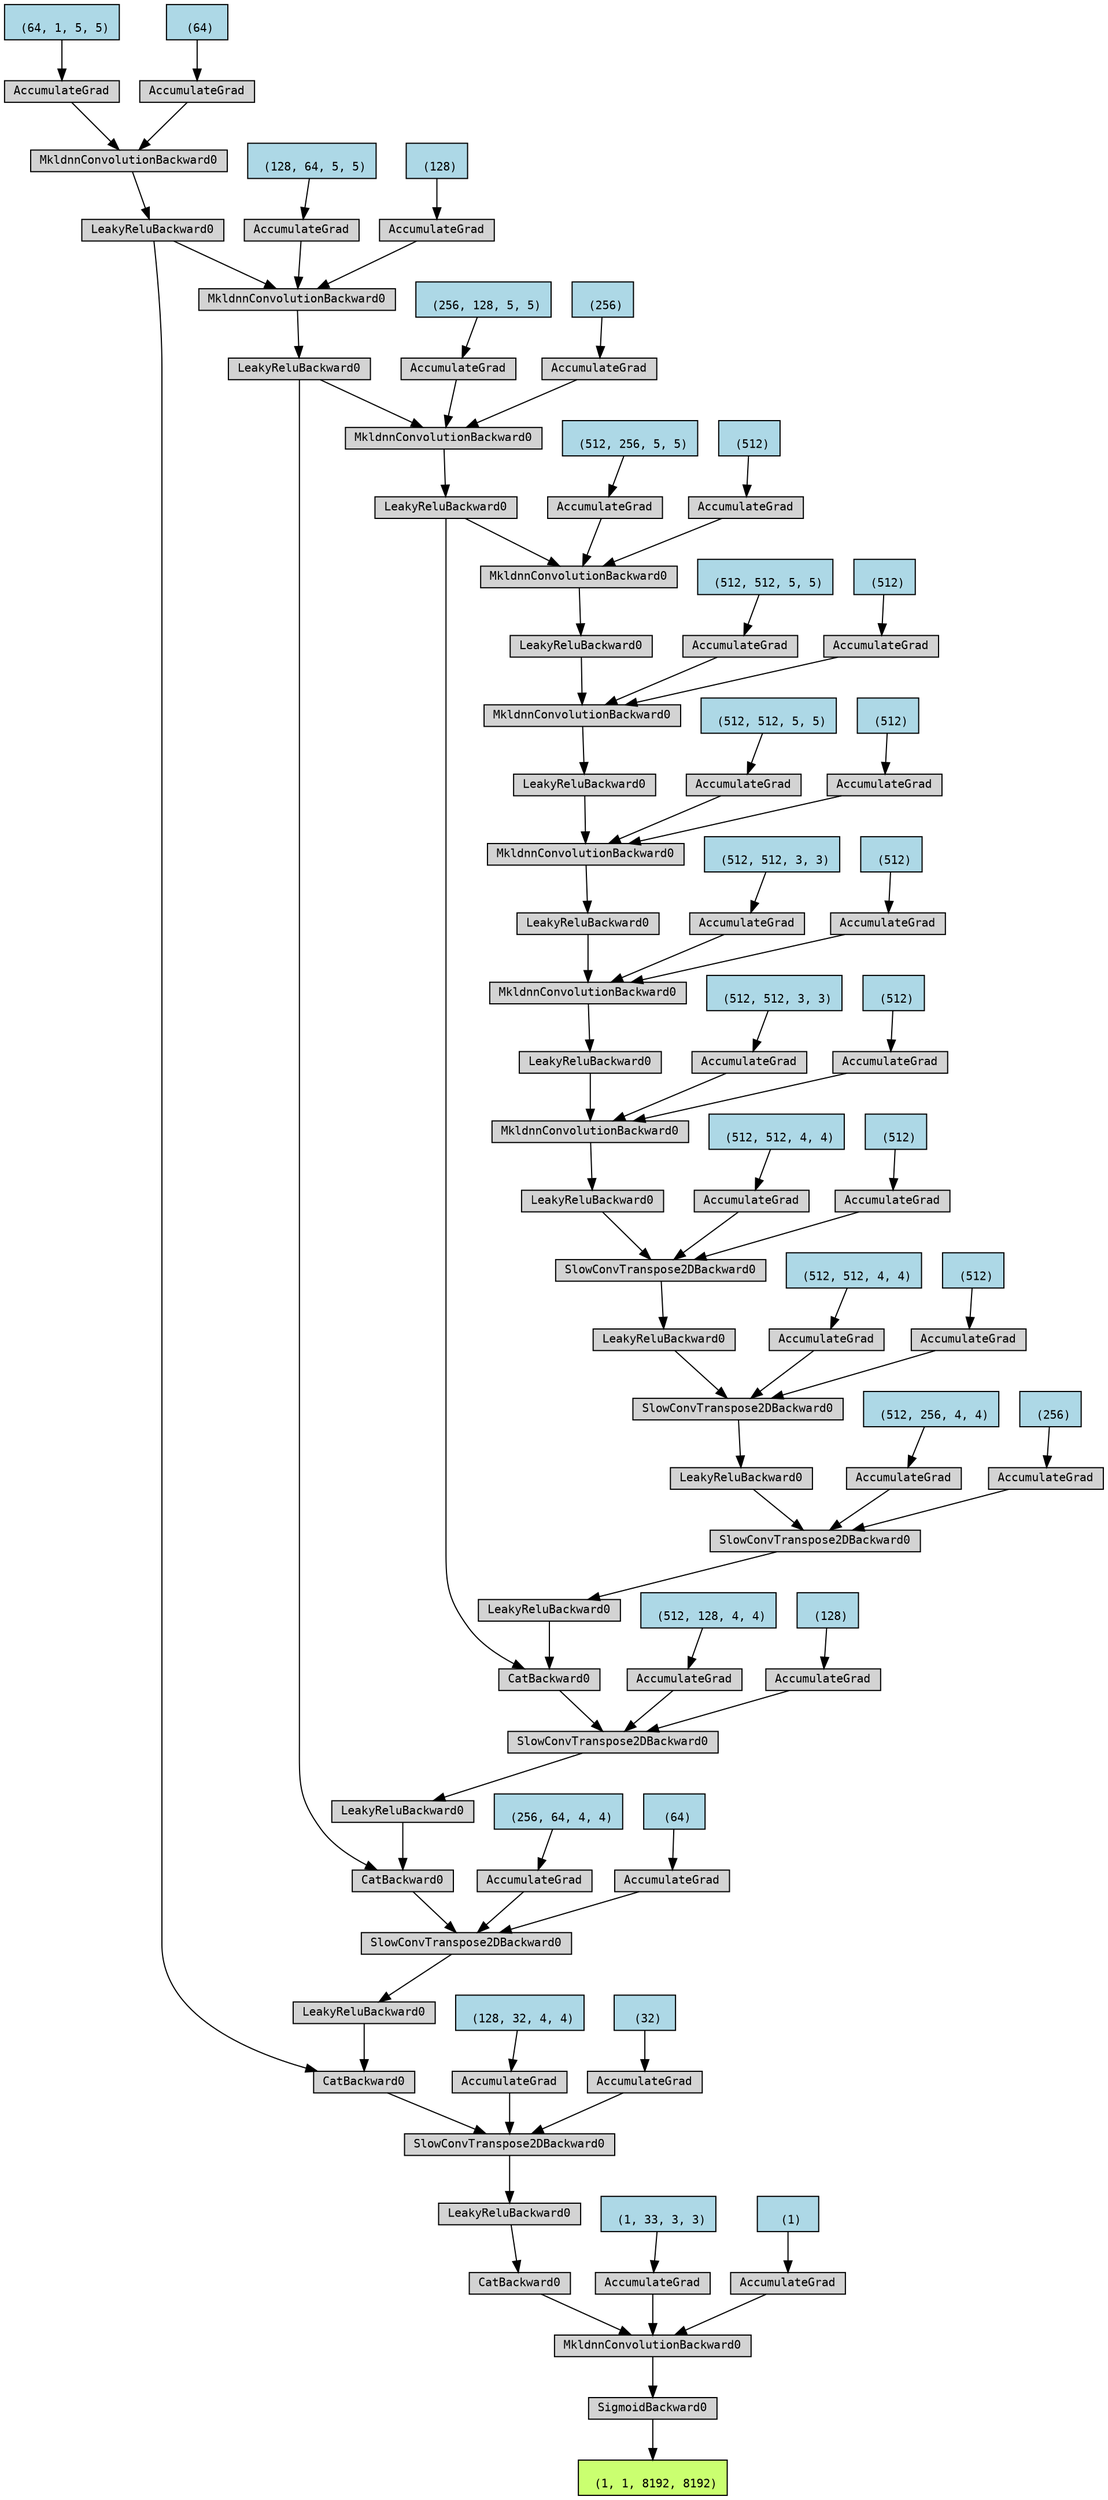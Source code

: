digraph {
	graph [size="28.799999999999997,28.799999999999997"]
	node [align=left fontname=monospace fontsize=10 height=0.2 ranksep=0.1 shape=box style=filled]
	140392523666992 [label="
 (1, 1, 8192, 8192)" fillcolor=darkolivegreen1]
	140392524003888 [label=SigmoidBackward0]
	140392524003984 -> 140392524003888
	140392524003984 [label=MkldnnConvolutionBackward0]
	140392524003792 -> 140392524003984
	140392524003792 [label=CatBackward0]
	140392524004128 -> 140392524003792
	140392524004128 [label=LeakyReluBackward0]
	140392524004224 -> 140392524004128
	140392524004224 [label=SlowConvTranspose2DBackward0]
	140392524004320 -> 140392524004224
	140392524004320 [label=CatBackward0]
	140392524004512 -> 140392524004320
	140392524004512 [label=LeakyReluBackward0]
	140392524004656 -> 140392524004512
	140392524004656 [label=SlowConvTranspose2DBackward0]
	140392524004752 -> 140392524004656
	140392524004752 [label=CatBackward0]
	140392524004944 -> 140392524004752
	140392524004944 [label=LeakyReluBackward0]
	140392524005088 -> 140392524004944
	140392524005088 [label=SlowConvTranspose2DBackward0]
	140392524005184 -> 140392524005088
	140392524005184 [label=CatBackward0]
	140392524005328 -> 140392524005184
	140392524005328 [label=LeakyReluBackward0]
	140392523686096 -> 140392524005328
	140392523686096 [label=SlowConvTranspose2DBackward0]
	140392523686192 -> 140392523686096
	140392523686192 [label=LeakyReluBackward0]
	140392523686384 -> 140392523686192
	140392523686384 [label=SlowConvTranspose2DBackward0]
	140392523686480 -> 140392523686384
	140392523686480 [label=LeakyReluBackward0]
	140392523686672 -> 140392523686480
	140392523686672 [label=SlowConvTranspose2DBackward0]
	140392523686768 -> 140392523686672
	140392523686768 [label=LeakyReluBackward0]
	140392523686960 -> 140392523686768
	140392523686960 [label=MkldnnConvolutionBackward0]
	140392523687056 -> 140392523686960
	140392523687056 [label=LeakyReluBackward0]
	140392523687248 -> 140392523687056
	140392523687248 [label=MkldnnConvolutionBackward0]
	140392523687344 -> 140392523687248
	140392523687344 [label=LeakyReluBackward0]
	140392523687536 -> 140392523687344
	140392523687536 [label=MkldnnConvolutionBackward0]
	140392523687632 -> 140392523687536
	140392523687632 [label=LeakyReluBackward0]
	140392523687824 -> 140392523687632
	140392523687824 [label=MkldnnConvolutionBackward0]
	140392523687920 -> 140392523687824
	140392523687920 [label=LeakyReluBackward0]
	140392523688112 -> 140392523687920
	140392523688112 [label=MkldnnConvolutionBackward0]
	140392524005280 -> 140392523688112
	140392524005280 [label=LeakyReluBackward0]
	140392523688352 -> 140392524005280
	140392523688352 [label=MkldnnConvolutionBackward0]
	140392524004896 -> 140392523688352
	140392524004896 [label=LeakyReluBackward0]
	140392523688592 -> 140392524004896
	140392523688592 [label=MkldnnConvolutionBackward0]
	140392524004464 -> 140392523688592
	140392524004464 [label=LeakyReluBackward0]
	140392523688832 -> 140392524004464
	140392523688832 [label=MkldnnConvolutionBackward0]
	140392523688928 -> 140392523688832
	140392523533824 [label="
 (64, 1, 5, 5)" fillcolor=lightblue]
	140392523533824 -> 140392523688928
	140392523688928 [label=AccumulateGrad]
	140392523688880 -> 140392523688832
	140392523533904 [label="
 (64)" fillcolor=lightblue]
	140392523533904 -> 140392523688880
	140392523688880 [label=AccumulateGrad]
	140392523688688 -> 140392523688592
	140392523534064 [label="
 (128, 64, 5, 5)" fillcolor=lightblue]
	140392523534064 -> 140392523688688
	140392523688688 [label=AccumulateGrad]
	140392523688640 -> 140392523688592
	140392523534144 [label="
 (128)" fillcolor=lightblue]
	140392523534144 -> 140392523688640
	140392523688640 [label=AccumulateGrad]
	140392523688448 -> 140392523688352
	140392523554880 [label="
 (256, 128, 5, 5)" fillcolor=lightblue]
	140392523554880 -> 140392523688448
	140392523688448 [label=AccumulateGrad]
	140392523688400 -> 140392523688352
	140392523554960 [label="
 (256)" fillcolor=lightblue]
	140392523554960 -> 140392523688400
	140392523688400 [label=AccumulateGrad]
	140392523688208 -> 140392523688112
	140392523555120 [label="
 (512, 256, 5, 5)" fillcolor=lightblue]
	140392523555120 -> 140392523688208
	140392523688208 [label=AccumulateGrad]
	140392523688160 -> 140392523688112
	140392523555200 [label="
 (512)" fillcolor=lightblue]
	140392523555200 -> 140392523688160
	140392523688160 [label=AccumulateGrad]
	140392523687872 -> 140392523687824
	140392523555360 [label="
 (512, 512, 5, 5)" fillcolor=lightblue]
	140392523555360 -> 140392523687872
	140392523687872 [label=AccumulateGrad]
	140392523687728 -> 140392523687824
	140392523555440 [label="
 (512)" fillcolor=lightblue]
	140392523555440 -> 140392523687728
	140392523687728 [label=AccumulateGrad]
	140392523687584 -> 140392523687536
	140392523555600 [label="
 (512, 512, 5, 5)" fillcolor=lightblue]
	140392523555600 -> 140392523687584
	140392523687584 [label=AccumulateGrad]
	140392523687440 -> 140392523687536
	140392523555680 [label="
 (512)" fillcolor=lightblue]
	140392523555680 -> 140392523687440
	140392523687440 [label=AccumulateGrad]
	140392523687296 -> 140392523687248
	140392523555760 [label="
 (512, 512, 3, 3)" fillcolor=lightblue]
	140392523555760 -> 140392523687296
	140392523687296 [label=AccumulateGrad]
	140392523687152 -> 140392523687248
	140392523555840 [label="
 (512)" fillcolor=lightblue]
	140392523555840 -> 140392523687152
	140392523687152 [label=AccumulateGrad]
	140392523687008 -> 140392523686960
	140392523555920 [label="
 (512, 512, 3, 3)" fillcolor=lightblue]
	140392523555920 -> 140392523687008
	140392523687008 [label=AccumulateGrad]
	140392523686864 -> 140392523686960
	140392523556000 [label="
 (512)" fillcolor=lightblue]
	140392523556000 -> 140392523686864
	140392523686864 [label=AccumulateGrad]
	140392523686720 -> 140392523686672
	140392523556080 [label="
 (512, 512, 4, 4)" fillcolor=lightblue]
	140392523556080 -> 140392523686720
	140392523686720 [label=AccumulateGrad]
	140392523686576 -> 140392523686672
	140392523556160 [label="
 (512)" fillcolor=lightblue]
	140392523556160 -> 140392523686576
	140392523686576 [label=AccumulateGrad]
	140392523686432 -> 140392523686384
	140392523556320 [label="
 (512, 512, 4, 4)" fillcolor=lightblue]
	140392523556320 -> 140392523686432
	140392523686432 [label=AccumulateGrad]
	140392523686288 -> 140392523686384
	140392523556400 [label="
 (512)" fillcolor=lightblue]
	140392523556400 -> 140392523686288
	140392523686288 [label=AccumulateGrad]
	140392523686144 -> 140392523686096
	140392523556560 [label="
 (512, 256, 4, 4)" fillcolor=lightblue]
	140392523556560 -> 140392523686144
	140392523686144 [label=AccumulateGrad]
	140392523686000 -> 140392523686096
	140392523556640 [label="
 (256)" fillcolor=lightblue]
	140392523556640 -> 140392523686000
	140392523686000 [label=AccumulateGrad]
	140392524005280 -> 140392524005184
	140392524005136 -> 140392524005088
	140392523556800 [label="
 (512, 128, 4, 4)" fillcolor=lightblue]
	140392523556800 -> 140392524005136
	140392524005136 [label=AccumulateGrad]
	140392524004992 -> 140392524005088
	140392523556880 [label="
 (128)" fillcolor=lightblue]
	140392523556880 -> 140392524004992
	140392524004992 [label=AccumulateGrad]
	140392524004896 -> 140392524004752
	140392524004704 -> 140392524004656
	140392523557040 [label="
 (256, 64, 4, 4)" fillcolor=lightblue]
	140392523557040 -> 140392524004704
	140392524004704 [label=AccumulateGrad]
	140392524004560 -> 140392524004656
	140392523557120 [label="
 (64)" fillcolor=lightblue]
	140392523557120 -> 140392524004560
	140392524004560 [label=AccumulateGrad]
	140392524004464 -> 140392524004320
	140392524004272 -> 140392524004224
	140392523557280 [label="
 (128, 32, 4, 4)" fillcolor=lightblue]
	140392523557280 -> 140392524004272
	140392524004272 [label=AccumulateGrad]
	140392524004032 -> 140392524004224
	140392523557360 [label="
 (32)" fillcolor=lightblue]
	140392523557360 -> 140392524004032
	140392524004032 [label=AccumulateGrad]
	140392524003648 -> 140392524003984
	140392523557440 [label="
 (1, 33, 3, 3)" fillcolor=lightblue]
	140392523557440 -> 140392524003648
	140392524003648 [label=AccumulateGrad]
	140392524003840 -> 140392524003984
	140392523557520 [label="
 (1)" fillcolor=lightblue]
	140392523557520 -> 140392524003840
	140392524003840 [label=AccumulateGrad]
	140392524003888 -> 140392523666992
}
